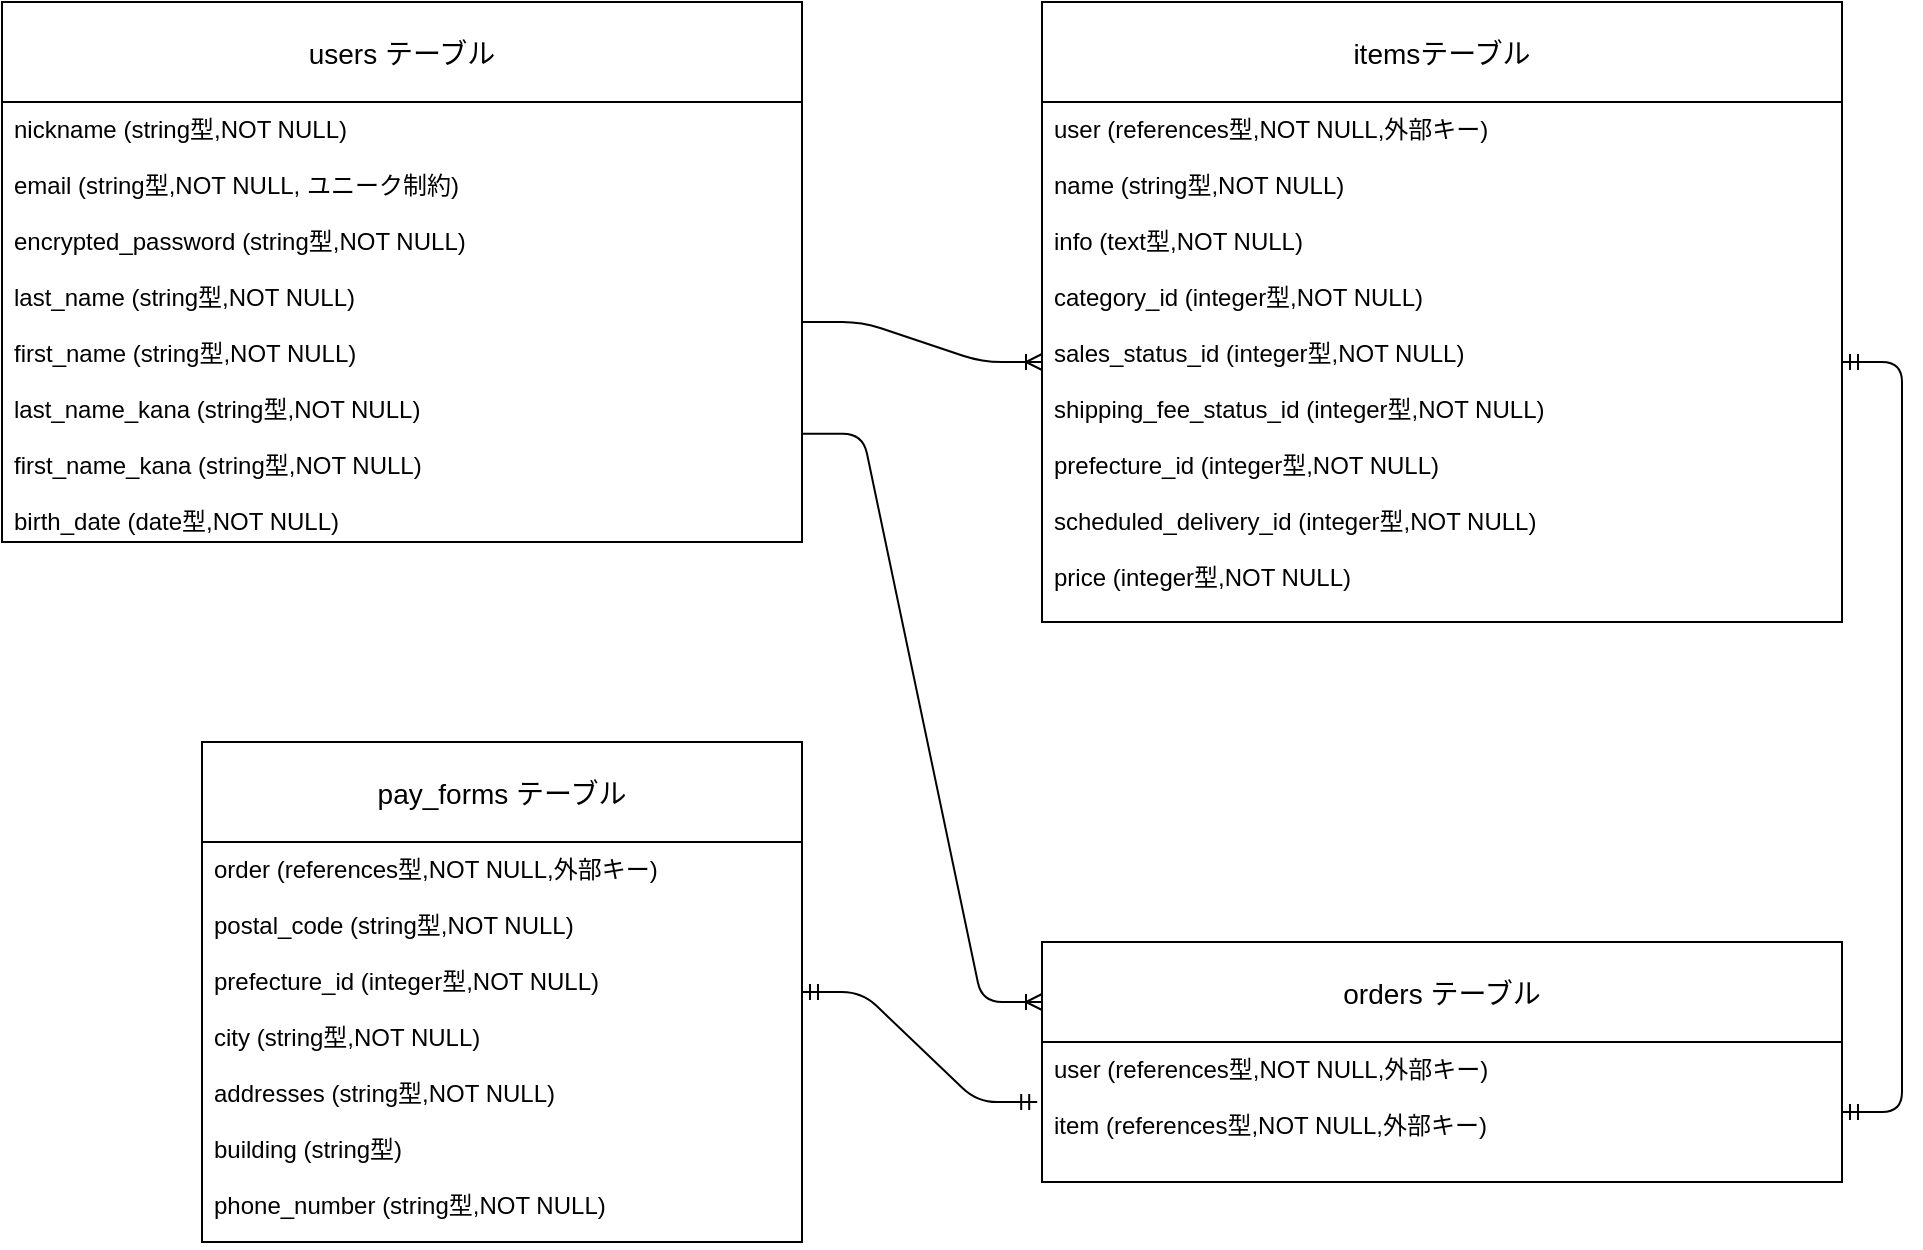 <mxfile>
    <diagram id="q_hy4r506SrOhA8X4yDK" name="ページ1">
        <mxGraphModel dx="958" dy="572" grid="1" gridSize="10" guides="1" tooltips="1" connect="1" arrows="1" fold="1" page="1" pageScale="1" pageWidth="827" pageHeight="1169" math="0" shadow="0">
            <root>
                <mxCell id="0"/>
                <mxCell id="1" parent="0"/>
                <mxCell id="2" value="users テーブル" style="swimlane;fontStyle=0;childLayout=stackLayout;horizontal=1;startSize=50;horizontalStack=0;resizeParent=1;resizeParentMax=0;resizeLast=0;collapsible=1;marginBottom=0;align=center;fontSize=14;" parent="1" vertex="1">
                    <mxGeometry x="20" y="10" width="400" height="270" as="geometry">
                        <mxRectangle y="120" width="120" height="26" as="alternateBounds"/>
                    </mxGeometry>
                </mxCell>
                <mxCell id="3" value="nickname (string型,NOT NULL)&#10;&#10;email (string型,NOT NULL, ユニーク制約)&#10;&#10;encrypted_password (string型,NOT NULL)&#10;&#10;last_name (string型,NOT NULL)&#10;&#10;first_name (string型,NOT NULL)&#10;&#10;last_name_kana (string型,NOT NULL)&#10;&#10;first_name_kana (string型,NOT NULL)&#10;&#10;birth_date (date型,NOT NULL)" style="text;strokeColor=none;fillColor=none;spacingLeft=4;spacingRight=4;overflow=hidden;rotatable=0;points=[[0,0.5],[1,0.5]];portConstraint=eastwest;fontSize=12;" parent="2" vertex="1">
                    <mxGeometry y="50" width="400" height="220" as="geometry"/>
                </mxCell>
                <mxCell id="4" value="orders テーブル" style="swimlane;fontStyle=0;childLayout=stackLayout;horizontal=1;startSize=50;horizontalStack=0;resizeParent=1;resizeParentMax=0;resizeLast=0;collapsible=1;marginBottom=0;align=center;fontSize=14;" parent="1" vertex="1">
                    <mxGeometry x="540" y="480" width="400" height="120" as="geometry">
                        <mxRectangle y="120" width="120" height="26" as="alternateBounds"/>
                    </mxGeometry>
                </mxCell>
                <mxCell id="5" value="user (references型,NOT NULL,外部キー)&#10;&#10;item (references型,NOT NULL,外部キー)" style="text;strokeColor=none;fillColor=none;spacingLeft=4;spacingRight=4;overflow=hidden;rotatable=0;points=[[0,0.5],[1,0.5]];portConstraint=eastwest;fontSize=12;" parent="4" vertex="1">
                    <mxGeometry y="50" width="400" height="70" as="geometry"/>
                </mxCell>
                <mxCell id="6" value="itemsテーブル" style="swimlane;fontStyle=0;childLayout=stackLayout;horizontal=1;startSize=50;horizontalStack=0;resizeParent=1;resizeParentMax=0;resizeLast=0;collapsible=1;marginBottom=0;align=center;fontSize=14;" parent="1" vertex="1">
                    <mxGeometry x="540" y="10" width="400" height="310" as="geometry">
                        <mxRectangle y="120" width="120" height="26" as="alternateBounds"/>
                    </mxGeometry>
                </mxCell>
                <mxCell id="7" value="user (references型,NOT NULL,外部キー)&#10;&#10;name (string型,NOT NULL)&#10;&#10;info (text型,NOT NULL)&#10;&#10;category_id (integer型,NOT NULL)&#10;&#10;sales_status_id (integer型,NOT NULL)&#10;&#10;shipping_fee_status_id (integer型,NOT NULL)&#10;&#10;prefecture_id (integer型,NOT NULL)&#10;&#10;scheduled_delivery_id (integer型,NOT NULL)&#10;&#10;price (integer型,NOT NULL)" style="text;strokeColor=none;fillColor=none;spacingLeft=4;spacingRight=4;overflow=hidden;rotatable=0;points=[[0,0.5],[1,0.5]];portConstraint=eastwest;fontSize=12;" parent="6" vertex="1">
                    <mxGeometry y="50" width="400" height="260" as="geometry"/>
                </mxCell>
                <mxCell id="8" value="" style="edgeStyle=entityRelationEdgeStyle;fontSize=12;html=1;endArrow=ERoneToMany;entryX=0;entryY=0.5;entryDx=0;entryDy=0;" parent="1" source="3" target="7" edge="1">
                    <mxGeometry width="100" height="100" relative="1" as="geometry">
                        <mxPoint x="370" y="340" as="sourcePoint"/>
                        <mxPoint x="600" y="270" as="targetPoint"/>
                    </mxGeometry>
                </mxCell>
                <mxCell id="10" value="" style="edgeStyle=entityRelationEdgeStyle;fontSize=12;html=1;endArrow=ERoneToMany;entryX=0;entryY=0.25;entryDx=0;entryDy=0;exitX=1.001;exitY=0.754;exitDx=0;exitDy=0;exitPerimeter=0;" parent="1" source="3" target="4" edge="1">
                    <mxGeometry width="100" height="100" relative="1" as="geometry">
                        <mxPoint x="60" y="200" as="sourcePoint"/>
                        <mxPoint x="410" y="470" as="targetPoint"/>
                    </mxGeometry>
                </mxCell>
                <mxCell id="11" value="pay_forms テーブル" style="swimlane;fontStyle=0;childLayout=stackLayout;horizontal=1;startSize=50;horizontalStack=0;resizeParent=1;resizeParentMax=0;resizeLast=0;collapsible=1;marginBottom=0;align=center;fontSize=14;" parent="1" vertex="1">
                    <mxGeometry x="120" y="380" width="300" height="250" as="geometry">
                        <mxRectangle y="120" width="120" height="26" as="alternateBounds"/>
                    </mxGeometry>
                </mxCell>
                <mxCell id="14" value="order (references型,NOT NULL,外部キー)&#10;&#10;postal_code (string型,NOT NULL)&#10;&#10;prefecture_id (integer型,NOT NULL)&#10;&#10;city (string型,NOT NULL)&#10;&#10;addresses (string型,NOT NULL)&#10;&#10;building (string型)&#10;&#10;phone_number (string型,NOT NULL)&#10;" style="text;strokeColor=none;fillColor=none;spacingLeft=4;spacingRight=4;overflow=hidden;rotatable=0;points=[[0,0.5],[1,0.5]];portConstraint=eastwest;fontSize=12;" parent="11" vertex="1">
                    <mxGeometry y="50" width="300" height="200" as="geometry"/>
                </mxCell>
                <mxCell id="12" value="" style="edgeStyle=entityRelationEdgeStyle;fontSize=12;html=1;endArrow=ERmandOne;startArrow=ERmandOne;entryX=-0.006;entryY=0.429;entryDx=0;entryDy=0;entryPerimeter=0;" parent="1" source="11" target="5" edge="1">
                    <mxGeometry width="100" height="100" relative="1" as="geometry">
                        <mxPoint x="991.333" y="770" as="sourcePoint"/>
                        <mxPoint x="930" y="710" as="targetPoint"/>
                    </mxGeometry>
                </mxCell>
                <mxCell id="15" value="" style="edgeStyle=entityRelationEdgeStyle;fontSize=12;html=1;endArrow=ERmandOne;startArrow=ERmandOne;" parent="1" source="5" target="7" edge="1">
                    <mxGeometry width="100" height="100" relative="1" as="geometry">
                        <mxPoint x="780" y="460" as="sourcePoint"/>
                        <mxPoint x="880" y="360" as="targetPoint"/>
                    </mxGeometry>
                </mxCell>
            </root>
        </mxGraphModel>
    </diagram>
</mxfile>